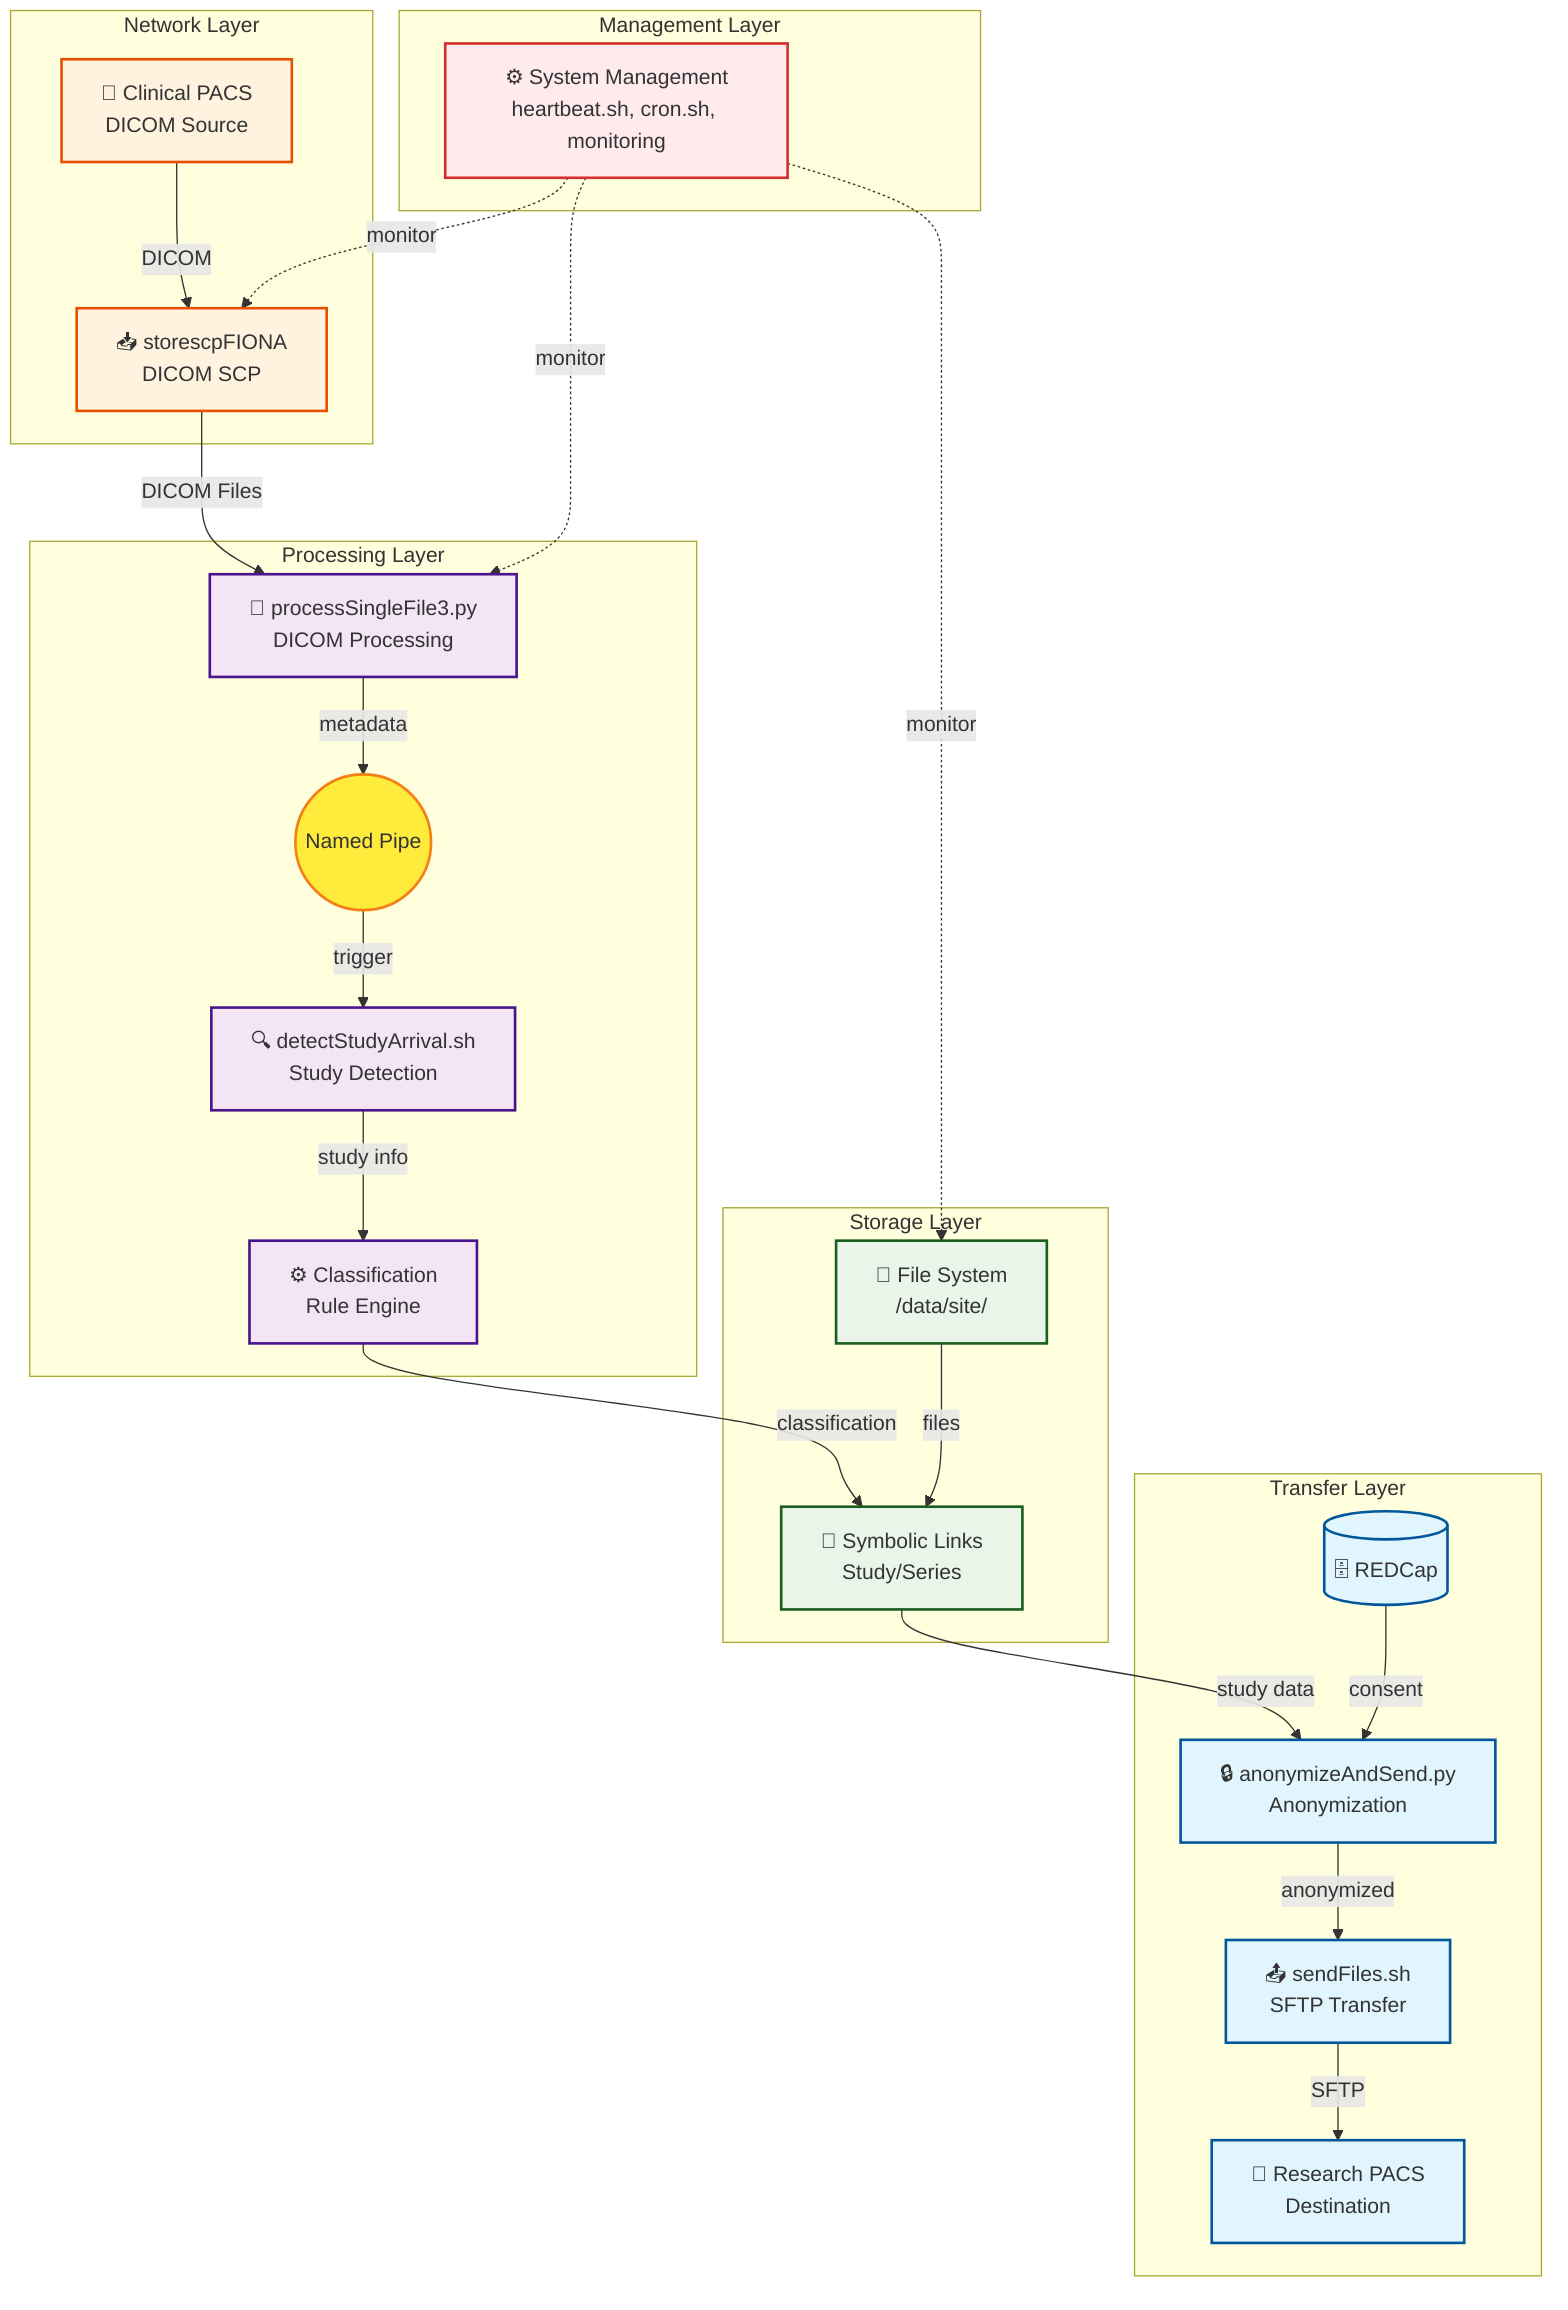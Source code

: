 flowchart TB
    subgraph network [" Network Layer "]
        PACS[📡 Clinical PACS<br/>DICOM Source]
        StoreSCP[📥 storescpFIONA<br/>DICOM SCP]
    end
    
    subgraph processing [" Processing Layer "]
        ProcessFile[🔄 processSingleFile3.py<br/>DICOM Processing]
        DetectStudy[🔍 detectStudyArrival.sh<br/>Study Detection]
        Classification[⚙️ Classification<br/>Rule Engine]
        NamedPipe((Named Pipe))
    end
    
    subgraph storage [" Storage Layer "]
        FileSystem[💾 File System<br/>/data/site/]
        SymLinks[🔗 Symbolic Links<br/>Study/Series]
    end
    
    subgraph transfer [" Transfer Layer "]
        Anonymize[🔒 anonymizeAndSend.py<br/>Anonymization]
        SendFiles[📤 sendFiles.sh<br/>SFTP Transfer]
        ResPACS[🏥 Research PACS<br/>Destination]
        REDCap[(🗄️ REDCap)]
    end
    
    subgraph mgmt [" Management Layer "]
        Management[⚙️ System Management<br/>heartbeat.sh, cron.sh, monitoring]
    end
    
    %% Data Flow
    PACS -->|DICOM| StoreSCP
    StoreSCP -->|DICOM Files| ProcessFile
    ProcessFile -->|metadata| NamedPipe
    NamedPipe -->|trigger| DetectStudy
    DetectStudy -->|study info| Classification
    Classification -->|classification| SymLinks
    FileSystem -->|files| SymLinks
    SymLinks -->|study data| Anonymize
    Anonymize -->|anonymized| SendFiles
    SendFiles -->|SFTP| ResPACS
    REDCap -->|consent| Anonymize
    
    %% Management connections
    Management -.->|monitor| StoreSCP
    Management -.->|monitor| ProcessFile
    Management -.->|monitor| FileSystem
    
    %% Styling
    classDef network fill:#fff3e0,stroke:#e65100,stroke-width:2px
    classDef process fill:#f3e5f5,stroke:#4a148c,stroke-width:2px
    classDef storage fill:#e8f5e8,stroke:#1b5e20,stroke-width:2px
    classDef transfer fill:#e1f5fe,stroke:#01579b,stroke-width:2px
    classDef mgmt fill:#ffebee,stroke:#d32f2f,stroke-width:2px
    classDef pipe fill:#ffeb3b,stroke:#f57f17,stroke-width:2px
    
    class PACS,StoreSCP network
    class ProcessFile,DetectStudy,Classification process
    class FileSystem,SymLinks storage
    class Anonymize,SendFiles,ResPACS,REDCap transfer
    class Management mgmt
    class NamedPipe pipe
